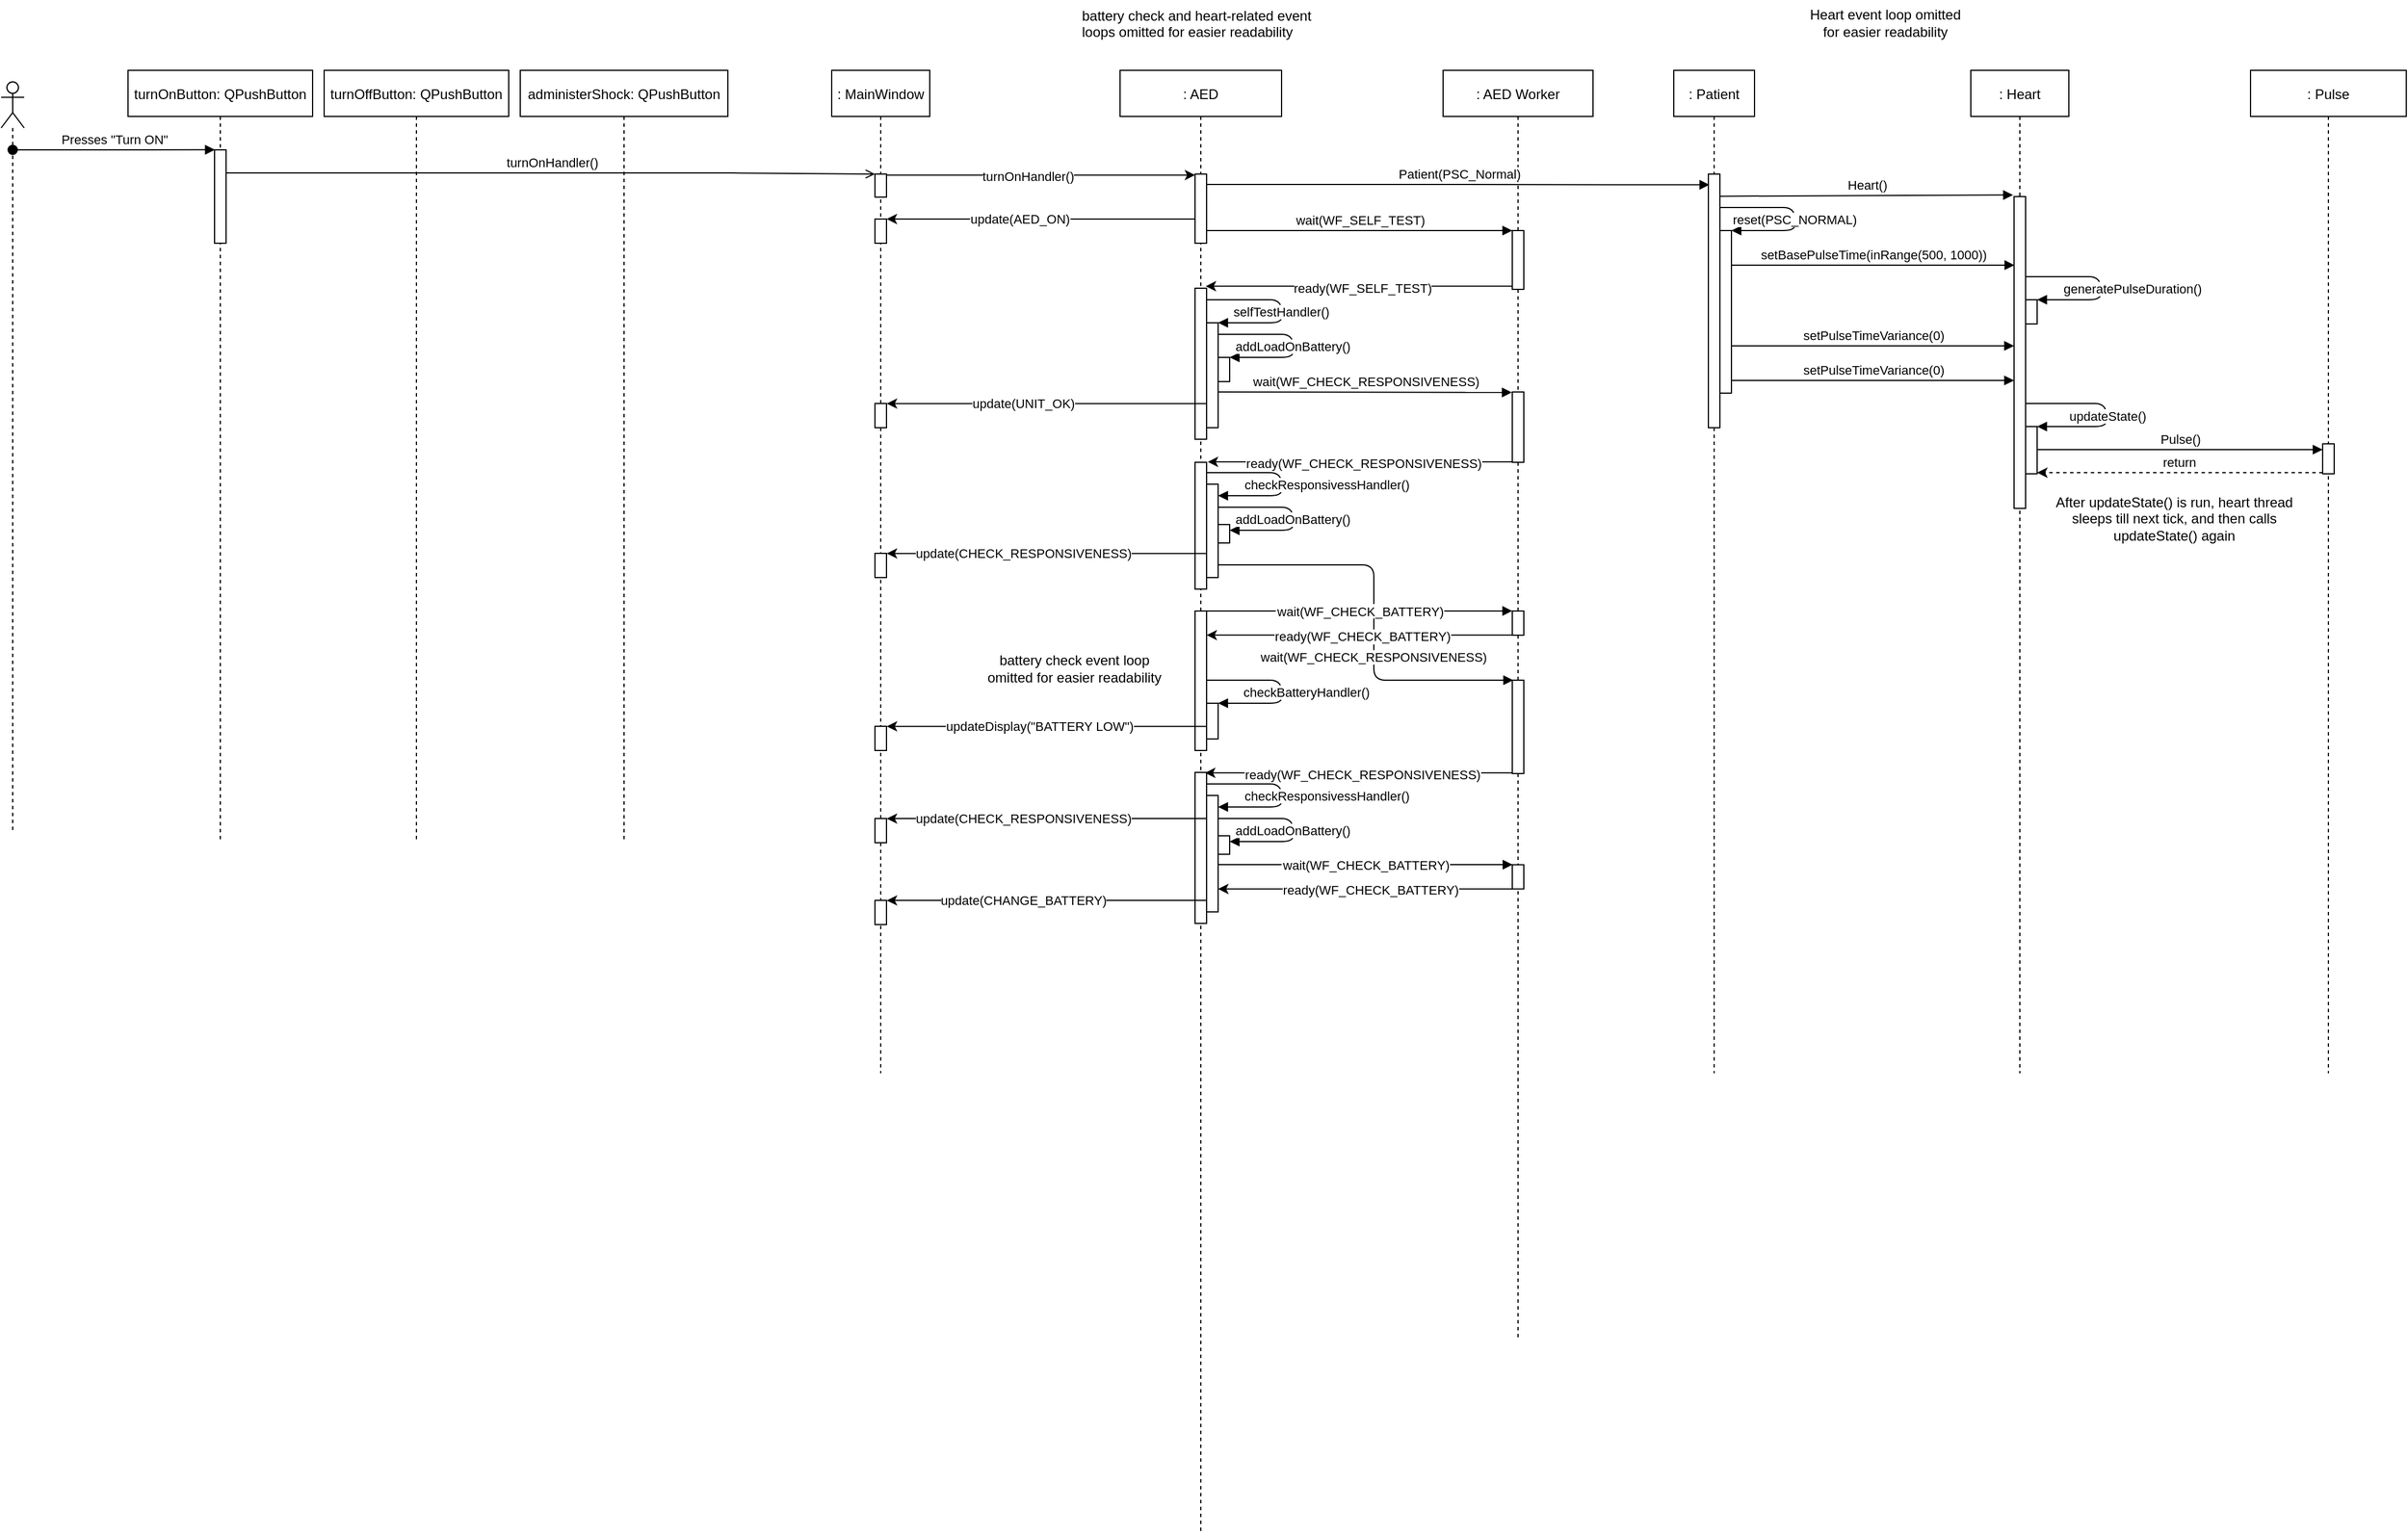 <mxfile version="22.1.2" type="device">
  <diagram name="Page-1" id="ro_ihInaLSnizCOt3Q01">
    <mxGraphModel dx="988" dy="929" grid="1" gridSize="10" guides="1" tooltips="1" connect="1" arrows="1" fold="1" page="0" pageScale="1" pageWidth="850" pageHeight="1100" math="0" shadow="0">
      <root>
        <mxCell id="0" />
        <mxCell id="1" parent="0" />
        <mxCell id="Qe9xCkzH8ddHbLWgglDZ-3" value=": AED Worker" style="shape=umlLifeline;perimeter=lifelinePerimeter;container=1;collapsible=0;recursiveResize=0;rounded=0;shadow=0;strokeWidth=1;" parent="1" vertex="1">
          <mxGeometry x="1510" y="421" width="130" height="1099" as="geometry" />
        </mxCell>
        <mxCell id="Qe9xCkzH8ddHbLWgglDZ-4" value="" style="html=1;points=[];perimeter=orthogonalPerimeter;" parent="Qe9xCkzH8ddHbLWgglDZ-3" vertex="1">
          <mxGeometry x="60" y="139" width="10" height="51" as="geometry" />
        </mxCell>
        <mxCell id="Qe9xCkzH8ddHbLWgglDZ-5" value="" style="html=1;points=[];perimeter=orthogonalPerimeter;" parent="Qe9xCkzH8ddHbLWgglDZ-3" vertex="1">
          <mxGeometry x="60" y="279" width="10" height="61" as="geometry" />
        </mxCell>
        <mxCell id="Qe9xCkzH8ddHbLWgglDZ-6" value="" style="html=1;points=[];perimeter=orthogonalPerimeter;" parent="Qe9xCkzH8ddHbLWgglDZ-3" vertex="1">
          <mxGeometry x="60" y="529" width="10" height="81" as="geometry" />
        </mxCell>
        <mxCell id="Qe9xCkzH8ddHbLWgglDZ-7" value="" style="html=1;points=[];perimeter=orthogonalPerimeter;" parent="Qe9xCkzH8ddHbLWgglDZ-3" vertex="1">
          <mxGeometry x="60" y="469" width="10" height="21" as="geometry" />
        </mxCell>
        <mxCell id="Qe9xCkzH8ddHbLWgglDZ-76" value="" style="html=1;points=[];perimeter=orthogonalPerimeter;" parent="Qe9xCkzH8ddHbLWgglDZ-3" vertex="1">
          <mxGeometry x="60" y="689.13" width="10" height="21" as="geometry" />
        </mxCell>
        <mxCell id="Qe9xCkzH8ddHbLWgglDZ-77" value=" wait(WF_CHECK_BATTERY)" style="verticalAlign=middle;endArrow=block;shadow=0;strokeWidth=1;endFill=1;entryX=0.023;entryY=-0.006;entryDx=0;entryDy=0;entryPerimeter=0;" parent="Qe9xCkzH8ddHbLWgglDZ-3" target="Qe9xCkzH8ddHbLWgglDZ-76" edge="1">
          <mxGeometry x="0.008" relative="1" as="geometry">
            <mxPoint x="-195" y="689.004" as="sourcePoint" />
            <mxPoint x="50" y="689.13" as="targetPoint" />
            <mxPoint as="offset" />
            <Array as="points" />
          </mxGeometry>
        </mxCell>
        <mxCell id="Qe9xCkzH8ddHbLWgglDZ-78" value="" style="endArrow=classic;endFill=1;endSize=6;html=1;rounded=0;exitX=-0.002;exitY=0.997;exitDx=0;exitDy=0;exitPerimeter=0;" parent="Qe9xCkzH8ddHbLWgglDZ-3" target="Qe9xCkzH8ddHbLWgglDZ-70" edge="1">
          <mxGeometry width="160" relative="1" as="geometry">
            <mxPoint x="60" y="710.13" as="sourcePoint" />
            <mxPoint x="-190" y="709" as="targetPoint" />
          </mxGeometry>
        </mxCell>
        <mxCell id="Qe9xCkzH8ddHbLWgglDZ-79" value="ready(WF_CHECK_BATTERY)" style="edgeLabel;html=1;align=center;verticalAlign=middle;resizable=0;points=[];" parent="Qe9xCkzH8ddHbLWgglDZ-78" vertex="1" connectable="0">
          <mxGeometry x="0.304" y="1" relative="1" as="geometry">
            <mxPoint x="43" as="offset" />
          </mxGeometry>
        </mxCell>
        <mxCell id="Qe9xCkzH8ddHbLWgglDZ-9" value=": Patient" style="shape=umlLifeline;perimeter=lifelinePerimeter;container=1;collapsible=0;recursiveResize=0;rounded=0;shadow=0;strokeWidth=1;" parent="1" vertex="1">
          <mxGeometry x="1710" y="421" width="70" height="870" as="geometry" />
        </mxCell>
        <mxCell id="ZOBSDYUZIEteewMk0xoy-5" value="" style="html=1;points=[[0,0,0,0,5],[0,1,0,0,-5],[1,0,0,0,5],[1,1,0,0,-5]];perimeter=orthogonalPerimeter;outlineConnect=0;targetShapes=umlLifeline;portConstraint=eastwest;newEdgeStyle={&quot;curved&quot;:0,&quot;rounded&quot;:0};" vertex="1" parent="Qe9xCkzH8ddHbLWgglDZ-9">
          <mxGeometry x="30" y="90" width="10" height="220" as="geometry" />
        </mxCell>
        <mxCell id="ZOBSDYUZIEteewMk0xoy-6" value="" style="html=1;points=[];perimeter=orthogonalPerimeter;" vertex="1" parent="Qe9xCkzH8ddHbLWgglDZ-9">
          <mxGeometry x="40" y="139" width="10" height="141" as="geometry" />
        </mxCell>
        <mxCell id="ZOBSDYUZIEteewMk0xoy-7" value=" reset(PSC_NORMAL)" style="verticalAlign=middle;endArrow=block;shadow=0;strokeWidth=1;endFill=1;" edge="1" parent="Qe9xCkzH8ddHbLWgglDZ-9" source="ZOBSDYUZIEteewMk0xoy-5" target="ZOBSDYUZIEteewMk0xoy-6">
          <mxGeometry x="0.071" relative="1" as="geometry">
            <mxPoint x="40" y="119" as="sourcePoint" />
            <mxPoint x="50" y="139" as="targetPoint" />
            <mxPoint as="offset" />
            <Array as="points">
              <mxPoint x="105" y="119" />
              <mxPoint x="105" y="139" />
            </Array>
          </mxGeometry>
        </mxCell>
        <mxCell id="Qe9xCkzH8ddHbLWgglDZ-10" value=": Heart" style="shape=umlLifeline;perimeter=lifelinePerimeter;container=1;collapsible=0;recursiveResize=0;rounded=0;shadow=0;strokeWidth=1;" parent="1" vertex="1">
          <mxGeometry x="1967.5" y="421" width="85" height="870" as="geometry" />
        </mxCell>
        <mxCell id="ZOBSDYUZIEteewMk0xoy-3" value="" style="html=1;points=[];perimeter=orthogonalPerimeter;" vertex="1" parent="Qe9xCkzH8ddHbLWgglDZ-10">
          <mxGeometry x="37.5" y="109.5" width="10" height="270.5" as="geometry" />
        </mxCell>
        <mxCell id="ZOBSDYUZIEteewMk0xoy-10" value="" style="html=1;points=[[0,0,0,0,5],[0,1,0,0,-5],[1,0,0,0,5],[1,1,0,0,-5]];perimeter=orthogonalPerimeter;outlineConnect=0;targetShapes=umlLifeline;portConstraint=eastwest;newEdgeStyle={&quot;curved&quot;:0,&quot;rounded&quot;:0};" vertex="1" parent="Qe9xCkzH8ddHbLWgglDZ-10">
          <mxGeometry x="47.5" y="199" width="10" height="21" as="geometry" />
        </mxCell>
        <mxCell id="ZOBSDYUZIEteewMk0xoy-11" value=" generatePulseDuration()" style="verticalAlign=middle;endArrow=block;shadow=0;strokeWidth=1;endFill=1;targetPerimeterSpacing=0;sourcePerimeterSpacing=0;jumpStyle=none;align=left;spacingLeft=-34;" edge="1" parent="Qe9xCkzH8ddHbLWgglDZ-10">
          <mxGeometry x="0.073" relative="1" as="geometry">
            <mxPoint x="47.5" y="179" as="sourcePoint" />
            <mxPoint x="57.5" y="199" as="targetPoint" />
            <mxPoint as="offset" />
            <Array as="points">
              <mxPoint x="112.5" y="179" />
              <mxPoint x="112.5" y="199" />
            </Array>
          </mxGeometry>
        </mxCell>
        <mxCell id="ZOBSDYUZIEteewMk0xoy-13" value="" style="html=1;points=[[0,0,0,0,5],[0,1,0,0,-5],[1,0,0,0,5],[1,1,0,0,-5]];perimeter=orthogonalPerimeter;outlineConnect=0;targetShapes=umlLifeline;portConstraint=eastwest;newEdgeStyle={&quot;curved&quot;:0,&quot;rounded&quot;:0};" vertex="1" parent="Qe9xCkzH8ddHbLWgglDZ-10">
          <mxGeometry x="47.5" y="309" width="10" height="41" as="geometry" />
        </mxCell>
        <mxCell id="ZOBSDYUZIEteewMk0xoy-19" value=" updateState()" style="verticalAlign=middle;endArrow=block;shadow=0;strokeWidth=1;endFill=1;targetPerimeterSpacing=0;sourcePerimeterSpacing=0;jumpStyle=none;align=left;spacingLeft=-34;" edge="1" parent="Qe9xCkzH8ddHbLWgglDZ-10" source="ZOBSDYUZIEteewMk0xoy-3" target="ZOBSDYUZIEteewMk0xoy-13">
          <mxGeometry x="0.073" relative="1" as="geometry">
            <mxPoint x="52.5" y="289" as="sourcePoint" />
            <mxPoint x="62.5" y="309" as="targetPoint" />
            <mxPoint as="offset" />
            <Array as="points">
              <mxPoint x="117.5" y="289" />
              <mxPoint x="117.5" y="309" />
            </Array>
          </mxGeometry>
        </mxCell>
        <mxCell id="Qe9xCkzH8ddHbLWgglDZ-11" value="" style="shape=umlLifeline;participant=umlActor;perimeter=lifelinePerimeter;whiteSpace=wrap;html=1;container=1;collapsible=0;recursiveResize=0;verticalAlign=top;spacingTop=36;outlineConnect=0;" parent="1" vertex="1">
          <mxGeometry x="260" y="431" width="20" height="649" as="geometry" />
        </mxCell>
        <mxCell id="Qe9xCkzH8ddHbLWgglDZ-12" value=" Presses &quot;Turn ON&quot;" style="verticalAlign=bottom;startArrow=oval;endArrow=block;startSize=8;shadow=0;strokeWidth=1;startFill=1;entryX=0.031;entryY=-0.001;entryDx=0;entryDy=0;entryPerimeter=0;" parent="1" source="Qe9xCkzH8ddHbLWgglDZ-11" target="Qe9xCkzH8ddHbLWgglDZ-29" edge="1">
          <mxGeometry x="0.008" relative="1" as="geometry">
            <mxPoint x="1020" y="490" as="sourcePoint" />
            <Array as="points">
              <mxPoint x="320" y="490" />
            </Array>
            <mxPoint as="offset" />
          </mxGeometry>
        </mxCell>
        <mxCell id="Qe9xCkzH8ddHbLWgglDZ-13" value=": AED" style="shape=umlLifeline;perimeter=lifelinePerimeter;container=1;collapsible=0;recursiveResize=0;rounded=0;shadow=0;strokeWidth=1;" parent="1" vertex="1">
          <mxGeometry x="1230" y="421" width="140" height="1269" as="geometry" />
        </mxCell>
        <mxCell id="Qe9xCkzH8ddHbLWgglDZ-14" value="" style="html=1;points=[];perimeter=orthogonalPerimeter;" parent="Qe9xCkzH8ddHbLWgglDZ-13" vertex="1">
          <mxGeometry x="65" y="90" width="10" height="60" as="geometry" />
        </mxCell>
        <mxCell id="Qe9xCkzH8ddHbLWgglDZ-15" value="" style="html=1;points=[];perimeter=orthogonalPerimeter;" parent="Qe9xCkzH8ddHbLWgglDZ-13" vertex="1">
          <mxGeometry x="65" y="469" width="10" height="121" as="geometry" />
        </mxCell>
        <mxCell id="Qe9xCkzH8ddHbLWgglDZ-16" value="" style="html=1;points=[];perimeter=orthogonalPerimeter;" parent="Qe9xCkzH8ddHbLWgglDZ-13" vertex="1">
          <mxGeometry x="65" y="340" width="10" height="110" as="geometry" />
        </mxCell>
        <mxCell id="Qe9xCkzH8ddHbLWgglDZ-17" value="" style="html=1;points=[];perimeter=orthogonalPerimeter;" parent="Qe9xCkzH8ddHbLWgglDZ-13" vertex="1">
          <mxGeometry x="65" y="189" width="10" height="131" as="geometry" />
        </mxCell>
        <mxCell id="Qe9xCkzH8ddHbLWgglDZ-18" value="" style="html=1;points=[[0,0,0,0,5],[0,1,0,0,-5],[1,0,0,0,5],[1,1,0,0,-5]];perimeter=orthogonalPerimeter;outlineConnect=0;targetShapes=umlLifeline;portConstraint=eastwest;newEdgeStyle={&quot;curved&quot;:0,&quot;rounded&quot;:0};" parent="Qe9xCkzH8ddHbLWgglDZ-13" vertex="1">
          <mxGeometry x="75" y="219" width="10" height="91" as="geometry" />
        </mxCell>
        <mxCell id="Qe9xCkzH8ddHbLWgglDZ-19" value=" selfTestHandler()" style="verticalAlign=middle;endArrow=block;shadow=0;strokeWidth=1;endFill=1;" parent="Qe9xCkzH8ddHbLWgglDZ-13" source="Qe9xCkzH8ddHbLWgglDZ-17" target="Qe9xCkzH8ddHbLWgglDZ-18" edge="1">
          <mxGeometry x="0.071" relative="1" as="geometry">
            <mxPoint x="90" y="199" as="sourcePoint" />
            <mxPoint x="240" y="209" as="targetPoint" />
            <mxPoint as="offset" />
            <Array as="points">
              <mxPoint x="140" y="199" />
              <mxPoint x="140" y="219" />
            </Array>
          </mxGeometry>
        </mxCell>
        <mxCell id="Qe9xCkzH8ddHbLWgglDZ-20" value="" style="html=1;points=[[0,0,0,0,5],[0,1,0,0,-5],[1,0,0,0,5],[1,1,0,0,-5]];perimeter=orthogonalPerimeter;outlineConnect=0;targetShapes=umlLifeline;portConstraint=eastwest;newEdgeStyle={&quot;curved&quot;:0,&quot;rounded&quot;:0};" parent="Qe9xCkzH8ddHbLWgglDZ-13" vertex="1">
          <mxGeometry x="85" y="249" width="10" height="21" as="geometry" />
        </mxCell>
        <mxCell id="Qe9xCkzH8ddHbLWgglDZ-21" value=" addLoadOnBattery()" style="verticalAlign=middle;endArrow=block;shadow=0;strokeWidth=1;endFill=1;" parent="Qe9xCkzH8ddHbLWgglDZ-13" target="Qe9xCkzH8ddHbLWgglDZ-20" edge="1">
          <mxGeometry x="0.071" relative="1" as="geometry">
            <mxPoint x="85" y="229" as="sourcePoint" />
            <mxPoint x="95" y="259" as="targetPoint" />
            <mxPoint as="offset" />
            <Array as="points">
              <mxPoint x="150" y="229" />
              <mxPoint x="150" y="249" />
            </Array>
          </mxGeometry>
        </mxCell>
        <mxCell id="Qe9xCkzH8ddHbLWgglDZ-22" value="" style="html=1;points=[[0,0,0,0,5],[0,1,0,0,-5],[1,0,0,0,5],[1,1,0,0,-5]];perimeter=orthogonalPerimeter;outlineConnect=0;targetShapes=umlLifeline;portConstraint=eastwest;newEdgeStyle={&quot;curved&quot;:0,&quot;rounded&quot;:0};" parent="Qe9xCkzH8ddHbLWgglDZ-13" vertex="1">
          <mxGeometry x="75" y="359" width="10" height="81" as="geometry" />
        </mxCell>
        <mxCell id="Qe9xCkzH8ddHbLWgglDZ-23" value=" checkResponsivessHandler()" style="verticalAlign=middle;endArrow=block;shadow=0;strokeWidth=1;endFill=1;targetPerimeterSpacing=0;sourcePerimeterSpacing=0;jumpStyle=none;align=left;spacingLeft=-34;" parent="Qe9xCkzH8ddHbLWgglDZ-13" edge="1">
          <mxGeometry x="0.073" relative="1" as="geometry">
            <mxPoint x="75" y="349" as="sourcePoint" />
            <mxPoint x="85" y="369" as="targetPoint" />
            <mxPoint as="offset" />
            <Array as="points">
              <mxPoint x="140" y="349" />
              <mxPoint x="140" y="369" />
            </Array>
          </mxGeometry>
        </mxCell>
        <mxCell id="Qe9xCkzH8ddHbLWgglDZ-24" value="" style="html=1;points=[[0,0,0,0,5],[0,1,0,0,-5],[1,0,0,0,5],[1,1,0,0,-5]];perimeter=orthogonalPerimeter;outlineConnect=0;targetShapes=umlLifeline;portConstraint=eastwest;newEdgeStyle={&quot;curved&quot;:0,&quot;rounded&quot;:0};" parent="Qe9xCkzH8ddHbLWgglDZ-13" vertex="1">
          <mxGeometry x="85" y="394" width="10" height="16" as="geometry" />
        </mxCell>
        <mxCell id="Qe9xCkzH8ddHbLWgglDZ-25" value=" addLoadOnBattery()" style="verticalAlign=middle;endArrow=block;shadow=0;strokeWidth=1;endFill=1;" parent="Qe9xCkzH8ddHbLWgglDZ-13" edge="1">
          <mxGeometry x="0.071" relative="1" as="geometry">
            <mxPoint x="85" y="379" as="sourcePoint" />
            <mxPoint x="95" y="399" as="targetPoint" />
            <mxPoint as="offset" />
            <Array as="points">
              <mxPoint x="150" y="379" />
              <mxPoint x="150" y="399" />
            </Array>
          </mxGeometry>
        </mxCell>
        <mxCell id="Qe9xCkzH8ddHbLWgglDZ-26" value="" style="html=1;points=[[0,0,0,0,5],[0,1,0,0,-5],[1,0,0,0,5],[1,1,0,0,-5]];perimeter=orthogonalPerimeter;outlineConnect=0;targetShapes=umlLifeline;portConstraint=eastwest;newEdgeStyle={&quot;curved&quot;:0,&quot;rounded&quot;:0};" parent="Qe9xCkzH8ddHbLWgglDZ-13" vertex="1">
          <mxGeometry x="75" y="549" width="10" height="31" as="geometry" />
        </mxCell>
        <mxCell id="Qe9xCkzH8ddHbLWgglDZ-27" value=" checkBatteryHandler()" style="verticalAlign=middle;endArrow=block;shadow=0;strokeWidth=1;endFill=1;targetPerimeterSpacing=0;sourcePerimeterSpacing=0;jumpStyle=none;align=left;spacingLeft=-35;" parent="Qe9xCkzH8ddHbLWgglDZ-13" edge="1">
          <mxGeometry x="0.073" relative="1" as="geometry">
            <mxPoint x="75" y="529" as="sourcePoint" />
            <mxPoint x="85" y="549" as="targetPoint" />
            <mxPoint as="offset" />
            <Array as="points">
              <mxPoint x="140" y="529" />
              <mxPoint x="140" y="549" />
            </Array>
          </mxGeometry>
        </mxCell>
        <mxCell id="Qe9xCkzH8ddHbLWgglDZ-61" value="" style="html=1;points=[];perimeter=orthogonalPerimeter;" parent="Qe9xCkzH8ddHbLWgglDZ-13" vertex="1">
          <mxGeometry x="65" y="609" width="10" height="131" as="geometry" />
        </mxCell>
        <mxCell id="Qe9xCkzH8ddHbLWgglDZ-70" value="" style="html=1;points=[[0,0,0,0,5],[0,1,0,0,-5],[1,0,0,0,5],[1,1,0,0,-5]];perimeter=orthogonalPerimeter;outlineConnect=0;targetShapes=umlLifeline;portConstraint=eastwest;newEdgeStyle={&quot;curved&quot;:0,&quot;rounded&quot;:0};" parent="Qe9xCkzH8ddHbLWgglDZ-13" vertex="1">
          <mxGeometry x="75" y="629" width="10" height="101" as="geometry" />
        </mxCell>
        <mxCell id="Qe9xCkzH8ddHbLWgglDZ-71" value=" checkResponsivessHandler()" style="verticalAlign=middle;endArrow=block;shadow=0;strokeWidth=1;endFill=1;targetPerimeterSpacing=0;sourcePerimeterSpacing=0;jumpStyle=none;align=left;spacingLeft=-34;" parent="Qe9xCkzH8ddHbLWgglDZ-13" edge="1">
          <mxGeometry x="0.073" relative="1" as="geometry">
            <mxPoint x="75" y="619" as="sourcePoint" />
            <mxPoint x="85" y="639" as="targetPoint" />
            <mxPoint as="offset" />
            <Array as="points">
              <mxPoint x="140" y="619" />
              <mxPoint x="140" y="639" />
            </Array>
          </mxGeometry>
        </mxCell>
        <mxCell id="Qe9xCkzH8ddHbLWgglDZ-82" value="" style="html=1;points=[[0,0,0,0,5],[0,1,0,0,-5],[1,0,0,0,5],[1,1,0,0,-5]];perimeter=orthogonalPerimeter;outlineConnect=0;targetShapes=umlLifeline;portConstraint=eastwest;newEdgeStyle={&quot;curved&quot;:0,&quot;rounded&quot;:0};" parent="Qe9xCkzH8ddHbLWgglDZ-13" vertex="1">
          <mxGeometry x="85" y="664" width="10" height="16" as="geometry" />
        </mxCell>
        <mxCell id="Qe9xCkzH8ddHbLWgglDZ-83" value=" addLoadOnBattery()" style="verticalAlign=middle;endArrow=block;shadow=0;strokeWidth=1;endFill=1;" parent="Qe9xCkzH8ddHbLWgglDZ-13" edge="1">
          <mxGeometry x="0.07" relative="1" as="geometry">
            <mxPoint x="85" y="649" as="sourcePoint" />
            <mxPoint x="95" y="669" as="targetPoint" />
            <mxPoint as="offset" />
            <Array as="points">
              <mxPoint x="150" y="649" />
              <mxPoint x="150" y="669" />
            </Array>
          </mxGeometry>
        </mxCell>
        <mxCell id="Qe9xCkzH8ddHbLWgglDZ-28" value="turnOnButton: QPushButton" style="shape=umlLifeline;perimeter=lifelinePerimeter;container=1;collapsible=0;recursiveResize=0;rounded=0;shadow=0;strokeWidth=1;" parent="1" vertex="1">
          <mxGeometry x="370" y="421" width="160" height="669" as="geometry" />
        </mxCell>
        <mxCell id="Qe9xCkzH8ddHbLWgglDZ-29" value="" style="html=1;points=[];perimeter=orthogonalPerimeter;" parent="Qe9xCkzH8ddHbLWgglDZ-28" vertex="1">
          <mxGeometry x="75" y="69" width="10" height="81" as="geometry" />
        </mxCell>
        <mxCell id="Qe9xCkzH8ddHbLWgglDZ-30" value=" turnOnHandler()" style="verticalAlign=bottom;endArrow=open;shadow=0;strokeWidth=1;endFill=0;" parent="1" source="Qe9xCkzH8ddHbLWgglDZ-29" target="Qe9xCkzH8ddHbLWgglDZ-33" edge="1">
          <mxGeometry x="0.007" relative="1" as="geometry">
            <mxPoint x="900" y="679" as="sourcePoint" />
            <mxPoint x="1181" y="679" as="targetPoint" />
            <mxPoint as="offset" />
            <Array as="points">
              <mxPoint x="890" y="510" />
            </Array>
          </mxGeometry>
        </mxCell>
        <mxCell id="Qe9xCkzH8ddHbLWgglDZ-31" value=" wait(WF_SELF_TEST)" style="verticalAlign=bottom;endArrow=block;shadow=0;strokeWidth=1;endFill=1;" parent="1" edge="1">
          <mxGeometry x="0.008" relative="1" as="geometry">
            <mxPoint x="1305" y="560" as="sourcePoint" />
            <mxPoint x="1570" y="560" as="targetPoint" />
            <mxPoint as="offset" />
            <Array as="points">
              <mxPoint x="1400" y="560" />
            </Array>
          </mxGeometry>
        </mxCell>
        <mxCell id="Qe9xCkzH8ddHbLWgglDZ-32" value=": MainWindow" style="shape=umlLifeline;perimeter=lifelinePerimeter;container=1;collapsible=0;recursiveResize=0;rounded=0;shadow=0;strokeWidth=1;" parent="1" vertex="1">
          <mxGeometry x="980" y="421" width="85" height="870" as="geometry" />
        </mxCell>
        <mxCell id="Qe9xCkzH8ddHbLWgglDZ-33" value="" style="html=1;points=[];perimeter=orthogonalPerimeter;" parent="Qe9xCkzH8ddHbLWgglDZ-32" vertex="1">
          <mxGeometry x="37.5" y="90" width="10" height="20" as="geometry" />
        </mxCell>
        <mxCell id="Qe9xCkzH8ddHbLWgglDZ-34" value="" style="html=1;points=[];perimeter=orthogonalPerimeter;" parent="Qe9xCkzH8ddHbLWgglDZ-32" vertex="1">
          <mxGeometry x="37.5" y="129" width="10" height="21" as="geometry" />
        </mxCell>
        <mxCell id="Qe9xCkzH8ddHbLWgglDZ-35" value="" style="html=1;points=[];perimeter=orthogonalPerimeter;" parent="Qe9xCkzH8ddHbLWgglDZ-32" vertex="1">
          <mxGeometry x="37.5" y="289" width="10" height="21" as="geometry" />
        </mxCell>
        <mxCell id="Qe9xCkzH8ddHbLWgglDZ-36" value="" style="html=1;points=[];perimeter=orthogonalPerimeter;" parent="Qe9xCkzH8ddHbLWgglDZ-32" vertex="1">
          <mxGeometry x="37.5" y="419" width="10" height="21" as="geometry" />
        </mxCell>
        <mxCell id="Qe9xCkzH8ddHbLWgglDZ-37" value="" style="html=1;points=[];perimeter=orthogonalPerimeter;" parent="Qe9xCkzH8ddHbLWgglDZ-32" vertex="1">
          <mxGeometry x="37.5" y="569" width="10" height="21" as="geometry" />
        </mxCell>
        <mxCell id="Qe9xCkzH8ddHbLWgglDZ-72" value="" style="html=1;points=[];perimeter=orthogonalPerimeter;" parent="Qe9xCkzH8ddHbLWgglDZ-32" vertex="1">
          <mxGeometry x="37.5" y="649" width="10" height="21" as="geometry" />
        </mxCell>
        <mxCell id="Qe9xCkzH8ddHbLWgglDZ-73" value="" style="endArrow=classic;endFill=1;endSize=6;html=1;rounded=0;entryX=1.025;entryY=0.003;entryDx=0;entryDy=0;entryPerimeter=0;" parent="Qe9xCkzH8ddHbLWgglDZ-32" target="Qe9xCkzH8ddHbLWgglDZ-72" edge="1">
          <mxGeometry width="160" relative="1" as="geometry">
            <mxPoint x="325" y="649" as="sourcePoint" />
            <mxPoint x="-10" y="629" as="targetPoint" />
          </mxGeometry>
        </mxCell>
        <mxCell id="Qe9xCkzH8ddHbLWgglDZ-74" value="update(CHECK_RESPONSIVENESS)" style="edgeLabel;html=1;align=center;verticalAlign=middle;resizable=0;points=[];" parent="Qe9xCkzH8ddHbLWgglDZ-73" vertex="1" connectable="0">
          <mxGeometry x="0.304" y="1" relative="1" as="geometry">
            <mxPoint x="22" y="-1" as="offset" />
          </mxGeometry>
        </mxCell>
        <mxCell id="Qe9xCkzH8ddHbLWgglDZ-38" value="turnOffButton: QPushButton" style="shape=umlLifeline;perimeter=lifelinePerimeter;container=1;collapsible=0;recursiveResize=0;rounded=0;shadow=0;strokeWidth=1;" parent="1" vertex="1">
          <mxGeometry x="540" y="421" width="160" height="669" as="geometry" />
        </mxCell>
        <mxCell id="Qe9xCkzH8ddHbLWgglDZ-39" value="administerShock: QPushButton" style="shape=umlLifeline;perimeter=lifelinePerimeter;container=1;collapsible=0;recursiveResize=0;rounded=0;shadow=0;strokeWidth=1;" parent="1" vertex="1">
          <mxGeometry x="710" y="421" width="180" height="669" as="geometry" />
        </mxCell>
        <mxCell id="Qe9xCkzH8ddHbLWgglDZ-40" style="rounded=0;orthogonalLoop=1;jettySize=auto;html=1;entryX=0.009;entryY=0.014;entryDx=0;entryDy=0;entryPerimeter=0;" parent="1" source="Qe9xCkzH8ddHbLWgglDZ-33" target="Qe9xCkzH8ddHbLWgglDZ-14" edge="1">
          <mxGeometry relative="1" as="geometry" />
        </mxCell>
        <mxCell id="Qe9xCkzH8ddHbLWgglDZ-41" value="turnOnHandler()" style="edgeLabel;html=1;align=center;verticalAlign=middle;resizable=0;points=[];" parent="Qe9xCkzH8ddHbLWgglDZ-40" vertex="1" connectable="0">
          <mxGeometry x="-0.087" y="-1" relative="1" as="geometry">
            <mxPoint as="offset" />
          </mxGeometry>
        </mxCell>
        <mxCell id="Qe9xCkzH8ddHbLWgglDZ-42" value="" style="endArrow=classic;endFill=1;endSize=6;html=1;rounded=0;entryX=1.015;entryY=0;entryDx=0;entryDy=0;entryPerimeter=0;" parent="1" source="Qe9xCkzH8ddHbLWgglDZ-14" target="Qe9xCkzH8ddHbLWgglDZ-34" edge="1">
          <mxGeometry width="160" relative="1" as="geometry">
            <mxPoint x="1180" y="590" as="sourcePoint" />
            <mxPoint x="1340" y="590" as="targetPoint" />
          </mxGeometry>
        </mxCell>
        <mxCell id="Qe9xCkzH8ddHbLWgglDZ-43" value="update(AED_ON)" style="edgeLabel;html=1;align=center;verticalAlign=middle;resizable=0;points=[];" parent="Qe9xCkzH8ddHbLWgglDZ-42" vertex="1" connectable="0">
          <mxGeometry x="0.304" y="1" relative="1" as="geometry">
            <mxPoint x="22" y="-1" as="offset" />
          </mxGeometry>
        </mxCell>
        <mxCell id="Qe9xCkzH8ddHbLWgglDZ-44" value="" style="endArrow=classic;endFill=1;endSize=6;html=1;rounded=0;entryX=0.924;entryY=-0.013;entryDx=0;entryDy=0;entryPerimeter=0;" parent="1" source="Qe9xCkzH8ddHbLWgglDZ-4" target="Qe9xCkzH8ddHbLWgglDZ-17" edge="1">
          <mxGeometry width="160" relative="1" as="geometry">
            <mxPoint x="1527" y="620" as="sourcePoint" />
            <mxPoint x="1410" y="620" as="targetPoint" />
          </mxGeometry>
        </mxCell>
        <mxCell id="Qe9xCkzH8ddHbLWgglDZ-45" value="ready(WF_SELF_TEST)" style="edgeLabel;html=1;align=center;verticalAlign=middle;resizable=0;points=[];" parent="Qe9xCkzH8ddHbLWgglDZ-44" vertex="1" connectable="0">
          <mxGeometry x="0.304" y="1" relative="1" as="geometry">
            <mxPoint x="43" as="offset" />
          </mxGeometry>
        </mxCell>
        <mxCell id="Qe9xCkzH8ddHbLWgglDZ-46" value=" wait(WF_CHECK_RESPONSIVENESS)" style="verticalAlign=bottom;endArrow=block;shadow=0;strokeWidth=1;endFill=1;entryX=-0.042;entryY=0.007;entryDx=0;entryDy=0;entryPerimeter=0;" parent="1" target="Qe9xCkzH8ddHbLWgglDZ-5" edge="1">
          <mxGeometry x="0.008" relative="1" as="geometry">
            <mxPoint x="1315" y="700" as="sourcePoint" />
            <mxPoint x="1580" y="700" as="targetPoint" />
            <mxPoint as="offset" />
            <Array as="points" />
          </mxGeometry>
        </mxCell>
        <mxCell id="Qe9xCkzH8ddHbLWgglDZ-47" value="" style="endArrow=classic;endFill=1;endSize=6;html=1;rounded=0;entryX=1.025;entryY=0.003;entryDx=0;entryDy=0;entryPerimeter=0;" parent="1" source="Qe9xCkzH8ddHbLWgglDZ-18" target="Qe9xCkzH8ddHbLWgglDZ-35" edge="1">
          <mxGeometry width="160" relative="1" as="geometry">
            <mxPoint x="1217" y="690" as="sourcePoint" />
            <mxPoint x="970" y="690" as="targetPoint" />
          </mxGeometry>
        </mxCell>
        <mxCell id="Qe9xCkzH8ddHbLWgglDZ-48" value="update(UNIT_OK)" style="edgeLabel;html=1;align=center;verticalAlign=middle;resizable=0;points=[];" parent="Qe9xCkzH8ddHbLWgglDZ-47" vertex="1" connectable="0">
          <mxGeometry x="0.304" y="1" relative="1" as="geometry">
            <mxPoint x="22" y="-1" as="offset" />
          </mxGeometry>
        </mxCell>
        <mxCell id="Qe9xCkzH8ddHbLWgglDZ-49" value="" style="endArrow=classic;endFill=1;endSize=6;html=1;rounded=0;entryX=1.1;entryY=-0.003;entryDx=0;entryDy=0;entryPerimeter=0;" parent="1" source="Qe9xCkzH8ddHbLWgglDZ-5" target="Qe9xCkzH8ddHbLWgglDZ-16" edge="1">
          <mxGeometry width="160" relative="1" as="geometry">
            <mxPoint x="1536" y="755.21" as="sourcePoint" />
            <mxPoint x="1270" y="755.21" as="targetPoint" />
          </mxGeometry>
        </mxCell>
        <mxCell id="Qe9xCkzH8ddHbLWgglDZ-50" value="ready(WF_CHECK_RESPONSIVENESS)" style="edgeLabel;html=1;align=center;verticalAlign=middle;resizable=0;points=[];" parent="Qe9xCkzH8ddHbLWgglDZ-49" vertex="1" connectable="0">
          <mxGeometry x="0.304" y="1" relative="1" as="geometry">
            <mxPoint x="43" as="offset" />
          </mxGeometry>
        </mxCell>
        <mxCell id="Qe9xCkzH8ddHbLWgglDZ-51" value="" style="endArrow=classic;endFill=1;endSize=6;html=1;rounded=0;entryX=1.025;entryY=0.003;entryDx=0;entryDy=0;entryPerimeter=0;" parent="1" source="Qe9xCkzH8ddHbLWgglDZ-22" target="Qe9xCkzH8ddHbLWgglDZ-36" edge="1">
          <mxGeometry width="160" relative="1" as="geometry">
            <mxPoint x="1305" y="840" as="sourcePoint" />
            <mxPoint x="970" y="820" as="targetPoint" />
          </mxGeometry>
        </mxCell>
        <mxCell id="Qe9xCkzH8ddHbLWgglDZ-52" value="update(CHECK_RESPONSIVENESS)" style="edgeLabel;html=1;align=center;verticalAlign=middle;resizable=0;points=[];" parent="Qe9xCkzH8ddHbLWgglDZ-51" vertex="1" connectable="0">
          <mxGeometry x="0.304" y="1" relative="1" as="geometry">
            <mxPoint x="22" y="-1" as="offset" />
          </mxGeometry>
        </mxCell>
        <mxCell id="Qe9xCkzH8ddHbLWgglDZ-53" value=" wait(WF_CHECK_RESPONSIVENESS)" style="verticalAlign=middle;endArrow=block;shadow=0;strokeWidth=1;endFill=1;entryX=0.08;entryY=-0.005;entryDx=0;entryDy=0;entryPerimeter=0;edgeStyle=orthogonalEdgeStyle;" parent="1" source="Qe9xCkzH8ddHbLWgglDZ-22" target="Qe9xCkzH8ddHbLWgglDZ-6" edge="1">
          <mxGeometry x="0.205" relative="1" as="geometry">
            <mxPoint x="1320" y="855.8" as="sourcePoint" />
            <mxPoint x="1575" y="855.8" as="targetPoint" />
            <mxPoint as="offset" />
            <Array as="points">
              <mxPoint x="1450" y="850" />
              <mxPoint x="1450" y="950" />
              <mxPoint x="1571" y="950" />
            </Array>
          </mxGeometry>
        </mxCell>
        <mxCell id="Qe9xCkzH8ddHbLWgglDZ-54" value="battery check event loop&lt;br&gt;omitted for easier readability" style="text;html=1;align=center;verticalAlign=middle;resizable=0;points=[];autosize=1;strokeColor=none;fillColor=none;" parent="1" vertex="1">
          <mxGeometry x="1105" y="920" width="170" height="40" as="geometry" />
        </mxCell>
        <mxCell id="Qe9xCkzH8ddHbLWgglDZ-55" value=" wait(WF_CHECK_BATTERY)" style="verticalAlign=middle;endArrow=block;shadow=0;strokeWidth=1;endFill=1;entryX=-0.002;entryY=-0.002;entryDx=0;entryDy=0;entryPerimeter=0;" parent="1" source="Qe9xCkzH8ddHbLWgglDZ-15" target="Qe9xCkzH8ddHbLWgglDZ-7" edge="1">
          <mxGeometry x="0.008" relative="1" as="geometry">
            <mxPoint x="1325" y="871" as="sourcePoint" />
            <mxPoint x="1581" y="871" as="targetPoint" />
            <mxPoint as="offset" />
            <Array as="points" />
          </mxGeometry>
        </mxCell>
        <mxCell id="Qe9xCkzH8ddHbLWgglDZ-56" value="" style="endArrow=classic;endFill=1;endSize=6;html=1;rounded=0;exitX=-0.002;exitY=0.997;exitDx=0;exitDy=0;exitPerimeter=0;" parent="1" source="Qe9xCkzH8ddHbLWgglDZ-7" target="Qe9xCkzH8ddHbLWgglDZ-15" edge="1">
          <mxGeometry width="160" relative="1" as="geometry">
            <mxPoint x="1524" y="921" as="sourcePoint" />
            <mxPoint x="1260" y="921" as="targetPoint" />
          </mxGeometry>
        </mxCell>
        <mxCell id="Qe9xCkzH8ddHbLWgglDZ-57" value="ready(WF_CHECK_BATTERY)" style="edgeLabel;html=1;align=center;verticalAlign=middle;resizable=0;points=[];" parent="Qe9xCkzH8ddHbLWgglDZ-56" vertex="1" connectable="0">
          <mxGeometry x="0.304" y="1" relative="1" as="geometry">
            <mxPoint x="43" as="offset" />
          </mxGeometry>
        </mxCell>
        <mxCell id="Qe9xCkzH8ddHbLWgglDZ-58" value="" style="endArrow=classic;endFill=1;endSize=6;html=1;rounded=0;entryX=1.025;entryY=0.003;entryDx=0;entryDy=0;entryPerimeter=0;" parent="1" source="Qe9xCkzH8ddHbLWgglDZ-26" target="Qe9xCkzH8ddHbLWgglDZ-37" edge="1">
          <mxGeometry width="160" relative="1" as="geometry">
            <mxPoint x="1285" y="990" as="sourcePoint" />
            <mxPoint x="950" y="970" as="targetPoint" />
          </mxGeometry>
        </mxCell>
        <mxCell id="Qe9xCkzH8ddHbLWgglDZ-59" value="updateDisplay(&quot;BATTERY LOW&quot;)" style="edgeLabel;html=1;align=center;verticalAlign=middle;resizable=0;points=[];" parent="Qe9xCkzH8ddHbLWgglDZ-58" vertex="1" connectable="0">
          <mxGeometry x="0.304" y="1" relative="1" as="geometry">
            <mxPoint x="36" y="-1" as="offset" />
          </mxGeometry>
        </mxCell>
        <mxCell id="Qe9xCkzH8ddHbLWgglDZ-60" value="Heart event loop omitted&lt;br&gt;for easier readability" style="text;html=1;align=center;verticalAlign=middle;resizable=0;points=[];autosize=1;strokeColor=none;fillColor=none;" parent="1" vertex="1">
          <mxGeometry x="1817.5" y="360" width="150" height="40" as="geometry" />
        </mxCell>
        <mxCell id="Qe9xCkzH8ddHbLWgglDZ-62" value="" style="endArrow=classic;endFill=1;endSize=6;html=1;rounded=0;entryX=0.86;entryY=0.003;entryDx=0;entryDy=0;entryPerimeter=0;" parent="1" source="Qe9xCkzH8ddHbLWgglDZ-6" target="Qe9xCkzH8ddHbLWgglDZ-61" edge="1">
          <mxGeometry width="160" relative="1" as="geometry">
            <mxPoint x="1460" y="1010" as="sourcePoint" />
            <mxPoint x="1196" y="1010" as="targetPoint" />
          </mxGeometry>
        </mxCell>
        <mxCell id="Qe9xCkzH8ddHbLWgglDZ-63" value="ready(WF_CHECK_RESPONSIVENESS)" style="edgeLabel;html=1;align=center;verticalAlign=middle;resizable=0;points=[];" parent="Qe9xCkzH8ddHbLWgglDZ-62" vertex="1" connectable="0">
          <mxGeometry x="0.304" y="1" relative="1" as="geometry">
            <mxPoint x="43" as="offset" />
          </mxGeometry>
        </mxCell>
        <mxCell id="Qe9xCkzH8ddHbLWgglDZ-69" value="battery check and heart-related event &#xa;loops omitted for easier readability" style="text;whiteSpace=wrap;html=1;" parent="1" vertex="1">
          <mxGeometry x="1195" y="360" width="210" height="50" as="geometry" />
        </mxCell>
        <mxCell id="Qe9xCkzH8ddHbLWgglDZ-84" value="" style="html=1;points=[];perimeter=orthogonalPerimeter;" parent="1" vertex="1">
          <mxGeometry x="1017.5" y="1141" width="10" height="21" as="geometry" />
        </mxCell>
        <mxCell id="Qe9xCkzH8ddHbLWgglDZ-85" value="" style="endArrow=classic;endFill=1;endSize=6;html=1;rounded=0;entryX=1.025;entryY=0.003;entryDx=0;entryDy=0;entryPerimeter=0;" parent="1" target="Qe9xCkzH8ddHbLWgglDZ-84" edge="1">
          <mxGeometry width="160" relative="1" as="geometry">
            <mxPoint x="1305" y="1141" as="sourcePoint" />
            <mxPoint x="970" y="1121" as="targetPoint" />
          </mxGeometry>
        </mxCell>
        <mxCell id="Qe9xCkzH8ddHbLWgglDZ-86" value="update(CHANGE_BATTERY)" style="edgeLabel;html=1;align=center;verticalAlign=middle;resizable=0;points=[];" parent="Qe9xCkzH8ddHbLWgglDZ-85" vertex="1" connectable="0">
          <mxGeometry x="0.304" y="1" relative="1" as="geometry">
            <mxPoint x="22" y="-1" as="offset" />
          </mxGeometry>
        </mxCell>
        <mxCell id="ZOBSDYUZIEteewMk0xoy-2" value="Patient(PSC_Normal)" style="verticalAlign=bottom;endArrow=block;shadow=0;strokeWidth=1;endFill=1;entryX=0.086;entryY=0.005;entryDx=0;entryDy=0;entryPerimeter=0;" edge="1" parent="1" source="Qe9xCkzH8ddHbLWgglDZ-14">
          <mxGeometry x="0.008" relative="1" as="geometry">
            <mxPoint x="1420" y="520" as="sourcePoint" />
            <mxPoint x="1740.86" y="520.3" as="targetPoint" />
            <mxPoint as="offset" />
            <Array as="points">
              <mxPoint x="1515" y="520" />
            </Array>
          </mxGeometry>
        </mxCell>
        <mxCell id="ZOBSDYUZIEteewMk0xoy-4" value="Heart()" style="verticalAlign=bottom;endArrow=block;shadow=0;strokeWidth=1;endFill=1;entryX=-0.093;entryY=-0.005;entryDx=0;entryDy=0;entryPerimeter=0;" edge="1" parent="1" target="ZOBSDYUZIEteewMk0xoy-3">
          <mxGeometry x="0.008" relative="1" as="geometry">
            <mxPoint x="1750" y="530.2" as="sourcePoint" />
            <mxPoint x="1850" y="531" as="targetPoint" />
            <mxPoint as="offset" />
          </mxGeometry>
        </mxCell>
        <mxCell id="ZOBSDYUZIEteewMk0xoy-8" value="setBasePulseTime(inRange(500, 1000))" style="verticalAlign=bottom;endArrow=block;shadow=0;strokeWidth=1;endFill=1;entryX=0.03;entryY=0.354;entryDx=0;entryDy=0;entryPerimeter=0;" edge="1" parent="1">
          <mxGeometry x="0.008" relative="1" as="geometry">
            <mxPoint x="1760" y="589.997" as="sourcePoint" />
            <mxPoint x="2005.3" y="589.997" as="targetPoint" />
            <mxPoint as="offset" />
          </mxGeometry>
        </mxCell>
        <mxCell id="ZOBSDYUZIEteewMk0xoy-9" value="setPulseTimeVariance(0)" style="verticalAlign=bottom;endArrow=block;shadow=0;strokeWidth=1;endFill=1;" edge="1" parent="1">
          <mxGeometry x="0.008" relative="1" as="geometry">
            <mxPoint x="1760" y="660" as="sourcePoint" />
            <mxPoint x="2005" y="660" as="targetPoint" />
            <mxPoint as="offset" />
          </mxGeometry>
        </mxCell>
        <mxCell id="ZOBSDYUZIEteewMk0xoy-12" value="setPulseTimeVariance(0)" style="verticalAlign=bottom;endArrow=block;shadow=0;strokeWidth=1;endFill=1;" edge="1" parent="1" source="ZOBSDYUZIEteewMk0xoy-6" target="ZOBSDYUZIEteewMk0xoy-3">
          <mxGeometry x="0.008" relative="1" as="geometry">
            <mxPoint x="1770" y="690" as="sourcePoint" />
            <mxPoint x="1990" y="690" as="targetPoint" />
            <mxPoint as="offset" />
            <Array as="points">
              <mxPoint x="1890" y="690" />
            </Array>
          </mxGeometry>
        </mxCell>
        <mxCell id="ZOBSDYUZIEteewMk0xoy-14" value=": Pulse" style="shape=umlLifeline;perimeter=lifelinePerimeter;container=1;collapsible=0;recursiveResize=0;rounded=0;shadow=0;strokeWidth=1;" vertex="1" parent="1">
          <mxGeometry x="2210" y="421" width="135" height="870" as="geometry" />
        </mxCell>
        <mxCell id="ZOBSDYUZIEteewMk0xoy-18" value="" style="html=1;points=[[0,0,0,0,5],[0,1,0,0,-5],[1,0,0,0,5],[1,1,0,0,-5]];perimeter=orthogonalPerimeter;outlineConnect=0;targetShapes=umlLifeline;portConstraint=eastwest;newEdgeStyle={&quot;curved&quot;:0,&quot;rounded&quot;:0};" vertex="1" parent="ZOBSDYUZIEteewMk0xoy-14">
          <mxGeometry x="62.5" y="324" width="10" height="26" as="geometry" />
        </mxCell>
        <mxCell id="ZOBSDYUZIEteewMk0xoy-20" value="Pulse()" style="verticalAlign=bottom;endArrow=block;shadow=0;strokeWidth=1;endFill=1;" edge="1" parent="1" source="ZOBSDYUZIEteewMk0xoy-13" target="ZOBSDYUZIEteewMk0xoy-18">
          <mxGeometry x="0.008" relative="1" as="geometry">
            <mxPoint x="2030" y="741.2" as="sourcePoint" />
            <mxPoint x="2240" y="740" as="targetPoint" />
            <mxPoint as="offset" />
            <Array as="points">
              <mxPoint x="2140" y="750" />
            </Array>
          </mxGeometry>
        </mxCell>
        <mxCell id="ZOBSDYUZIEteewMk0xoy-21" style="edgeStyle=orthogonalEdgeStyle;rounded=0;orthogonalLoop=1;jettySize=auto;html=1;curved=0;dashed=1;" edge="1" parent="1" source="ZOBSDYUZIEteewMk0xoy-18" target="ZOBSDYUZIEteewMk0xoy-13">
          <mxGeometry relative="1" as="geometry">
            <Array as="points">
              <mxPoint x="2140" y="770" />
              <mxPoint x="2140" y="770" />
            </Array>
          </mxGeometry>
        </mxCell>
        <mxCell id="ZOBSDYUZIEteewMk0xoy-22" value="return" style="edgeLabel;html=1;align=center;verticalAlign=middle;resizable=0;points=[];" vertex="1" connectable="0" parent="ZOBSDYUZIEteewMk0xoy-21">
          <mxGeometry x="0.008" relative="1" as="geometry">
            <mxPoint y="-9" as="offset" />
          </mxGeometry>
        </mxCell>
        <mxCell id="ZOBSDYUZIEteewMk0xoy-23" value="After updateState() is run, heart thread &lt;br&gt;sleeps till next tick, and then calls &lt;br&gt;updateState() again" style="text;html=1;align=center;verticalAlign=middle;resizable=0;points=[];autosize=1;strokeColor=none;fillColor=none;overflow=block;" vertex="1" parent="1">
          <mxGeometry x="2030" y="780" width="230" height="60" as="geometry" />
        </mxCell>
      </root>
    </mxGraphModel>
  </diagram>
</mxfile>

